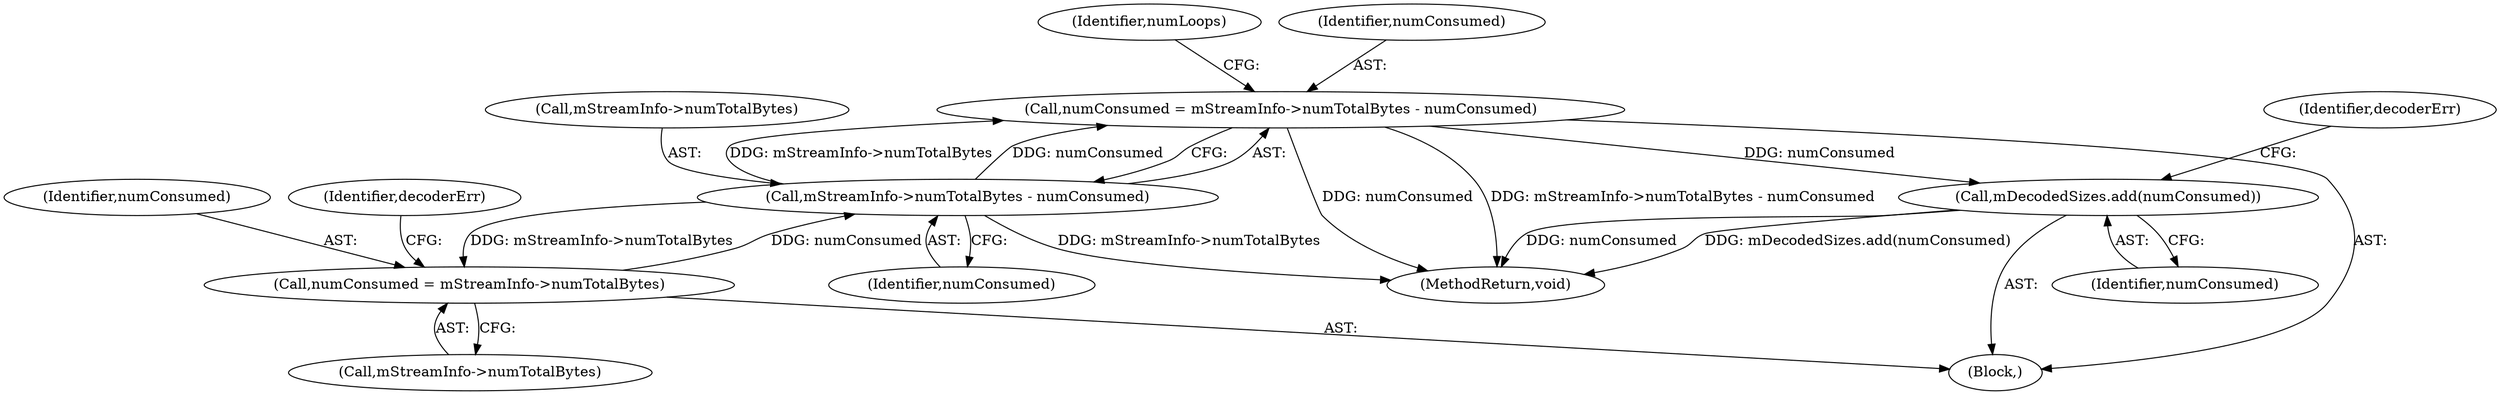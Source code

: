 digraph "0_Android_8e438e153f661e9df8db0ac41d587e940352df06@integer" {
"1000618" [label="(Call,numConsumed = mStreamInfo->numTotalBytes - numConsumed)"];
"1000620" [label="(Call,mStreamInfo->numTotalBytes - numConsumed)"];
"1000604" [label="(Call,numConsumed = mStreamInfo->numTotalBytes)"];
"1000633" [label="(Call,mDecodedSizes.add(numConsumed))"];
"1000621" [label="(Call,mStreamInfo->numTotalBytes)"];
"1000605" [label="(Identifier,numConsumed)"];
"1000610" [label="(Identifier,decoderErr)"];
"1000620" [label="(Call,mStreamInfo->numTotalBytes - numConsumed)"];
"1001437" [label="(MethodReturn,void)"];
"1000637" [label="(Identifier,decoderErr)"];
"1000604" [label="(Call,numConsumed = mStreamInfo->numTotalBytes)"];
"1000588" [label="(Block,)"];
"1000624" [label="(Identifier,numConsumed)"];
"1000626" [label="(Identifier,numLoops)"];
"1000619" [label="(Identifier,numConsumed)"];
"1000634" [label="(Identifier,numConsumed)"];
"1000618" [label="(Call,numConsumed = mStreamInfo->numTotalBytes - numConsumed)"];
"1000633" [label="(Call,mDecodedSizes.add(numConsumed))"];
"1000606" [label="(Call,mStreamInfo->numTotalBytes)"];
"1000618" -> "1000588"  [label="AST: "];
"1000618" -> "1000620"  [label="CFG: "];
"1000619" -> "1000618"  [label="AST: "];
"1000620" -> "1000618"  [label="AST: "];
"1000626" -> "1000618"  [label="CFG: "];
"1000618" -> "1001437"  [label="DDG: numConsumed"];
"1000618" -> "1001437"  [label="DDG: mStreamInfo->numTotalBytes - numConsumed"];
"1000620" -> "1000618"  [label="DDG: mStreamInfo->numTotalBytes"];
"1000620" -> "1000618"  [label="DDG: numConsumed"];
"1000618" -> "1000633"  [label="DDG: numConsumed"];
"1000620" -> "1000624"  [label="CFG: "];
"1000621" -> "1000620"  [label="AST: "];
"1000624" -> "1000620"  [label="AST: "];
"1000620" -> "1001437"  [label="DDG: mStreamInfo->numTotalBytes"];
"1000620" -> "1000604"  [label="DDG: mStreamInfo->numTotalBytes"];
"1000604" -> "1000620"  [label="DDG: numConsumed"];
"1000604" -> "1000588"  [label="AST: "];
"1000604" -> "1000606"  [label="CFG: "];
"1000605" -> "1000604"  [label="AST: "];
"1000606" -> "1000604"  [label="AST: "];
"1000610" -> "1000604"  [label="CFG: "];
"1000633" -> "1000588"  [label="AST: "];
"1000633" -> "1000634"  [label="CFG: "];
"1000634" -> "1000633"  [label="AST: "];
"1000637" -> "1000633"  [label="CFG: "];
"1000633" -> "1001437"  [label="DDG: mDecodedSizes.add(numConsumed)"];
"1000633" -> "1001437"  [label="DDG: numConsumed"];
}

